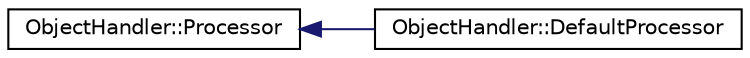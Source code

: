 digraph "Graphical Class Hierarchy"
{
  edge [fontname="Helvetica",fontsize="10",labelfontname="Helvetica",labelfontsize="10"];
  node [fontname="Helvetica",fontsize="10",shape=record];
  rankdir="LR";
  Node0 [label="ObjectHandler::Processor",height=0.2,width=0.4,color="black", fillcolor="white", style="filled",URL="$class_object_handler_1_1_processor.html",tooltip="Restore the state of an Object after deserialization. "];
  Node0 -> Node1 [dir="back",color="midnightblue",fontsize="10",style="solid",fontname="Helvetica"];
  Node1 [label="ObjectHandler::DefaultProcessor",height=0.2,width=0.4,color="black", fillcolor="white", style="filled",URL="$class_object_handler_1_1_default_processor.html",tooltip="Default behavior for post serialization processing of an Object. "];
}
